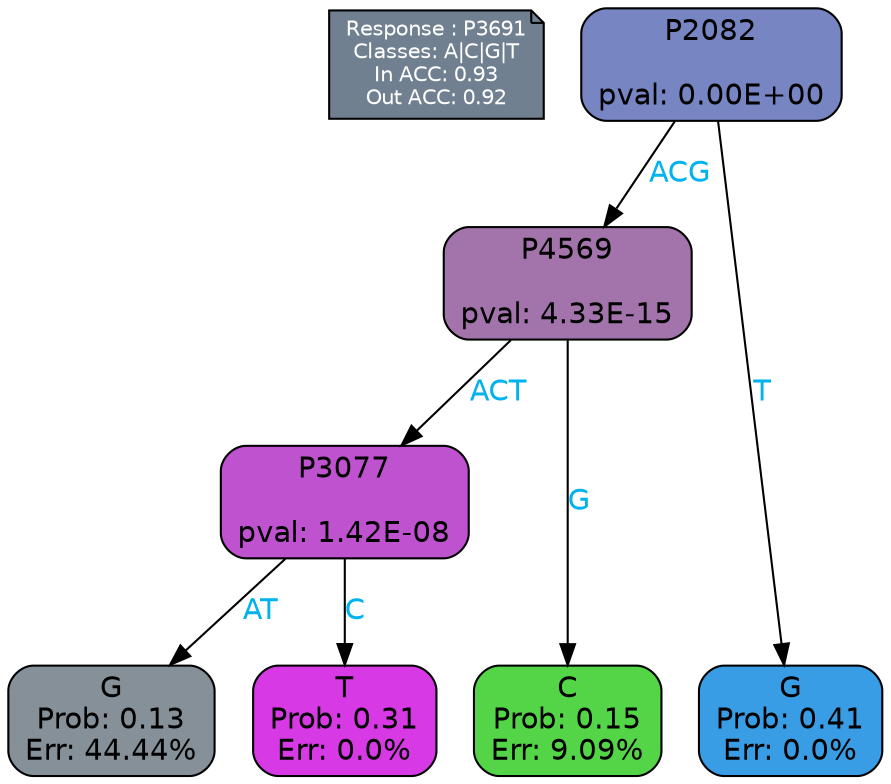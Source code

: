 digraph Tree {
node [shape=box, style="filled, rounded", color="black", fontname=helvetica] ;
graph [ranksep=equally, splines=polylines, bgcolor=transparent, dpi=600] ;
edge [fontname=helvetica] ;
LEGEND [label="Response : P3691
Classes: A|C|G|T
In ACC: 0.93
Out ACC: 0.92
",shape=note,align=left,style=filled,fillcolor="slategray",fontcolor="white",fontsize=10];1 [label="P2082

pval: 0.00E+00", fillcolor="#7785c3"] ;
2 [label="P4569

pval: 4.33E-15", fillcolor="#a374ab"] ;
3 [label="P3077

pval: 1.42E-08", fillcolor="#bf52ce"] ;
4 [label="G
Prob: 0.13
Err: 44.44%", fillcolor="#859098"] ;
5 [label="T
Prob: 0.31
Err: 0.0%", fillcolor="#d739e5"] ;
6 [label="C
Prob: 0.15
Err: 9.09%", fillcolor="#54d548"] ;
7 [label="G
Prob: 0.41
Err: 0.0%", fillcolor="#399de5"] ;
1 -> 2 [label="ACG",fontcolor=deepskyblue2] ;
1 -> 7 [label="T",fontcolor=deepskyblue2] ;
2 -> 3 [label="ACT",fontcolor=deepskyblue2] ;
2 -> 6 [label="G",fontcolor=deepskyblue2] ;
3 -> 4 [label="AT",fontcolor=deepskyblue2] ;
3 -> 5 [label="C",fontcolor=deepskyblue2] ;
{rank = same; 4;5;6;7;}{rank = same; LEGEND;1;}}
